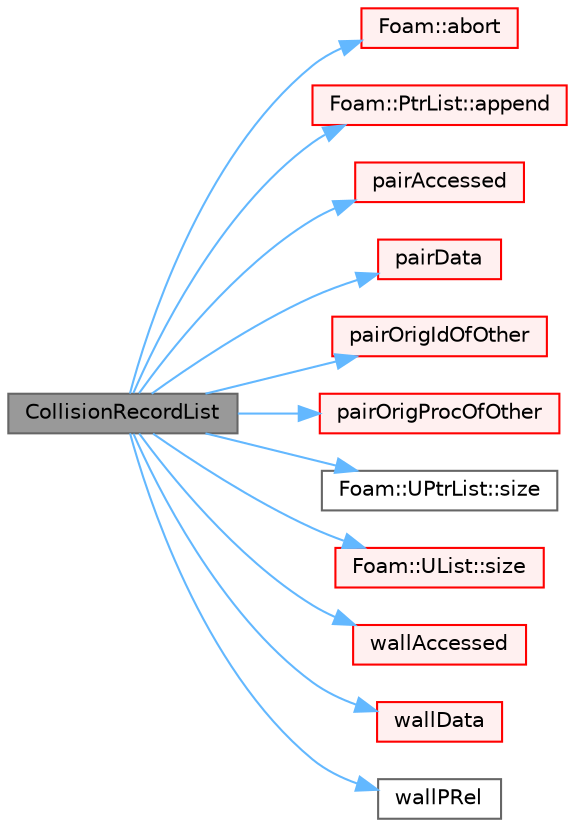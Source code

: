 digraph "CollisionRecordList"
{
 // LATEX_PDF_SIZE
  bgcolor="transparent";
  edge [fontname=Helvetica,fontsize=10,labelfontname=Helvetica,labelfontsize=10];
  node [fontname=Helvetica,fontsize=10,shape=box,height=0.2,width=0.4];
  rankdir="LR";
  Node1 [id="Node000001",label="CollisionRecordList",height=0.2,width=0.4,color="gray40", fillcolor="grey60", style="filled", fontcolor="black",tooltip=" "];
  Node1 -> Node2 [id="edge1_Node000001_Node000002",color="steelblue1",style="solid",tooltip=" "];
  Node2 [id="Node000002",label="Foam::abort",height=0.2,width=0.4,color="red", fillcolor="#FFF0F0", style="filled",URL="$namespaceFoam.html#aa346d711a4494a48e7c8aa9316f24263",tooltip=" "];
  Node1 -> Node4 [id="edge2_Node000001_Node000004",color="steelblue1",style="solid",tooltip=" "];
  Node4 [id="Node000004",label="Foam::PtrList::append",height=0.2,width=0.4,color="red", fillcolor="#FFF0F0", style="filled",URL="$classFoam_1_1PtrList.html#a9846c2ecbc3f323d5dc356dedb2c6cbd",tooltip=" "];
  Node1 -> Node8 [id="edge3_Node000001_Node000008",color="steelblue1",style="solid",tooltip=" "];
  Node8 [id="Node000008",label="pairAccessed",height=0.2,width=0.4,color="red", fillcolor="#FFF0F0", style="filled",URL="$classFoam_1_1CollisionRecordList.html#a4e760ae9824da0da8a597df76ca032bc",tooltip=" "];
  Node1 -> Node10 [id="edge4_Node000001_Node000010",color="steelblue1",style="solid",tooltip=" "];
  Node10 [id="Node000010",label="pairData",height=0.2,width=0.4,color="red", fillcolor="#FFF0F0", style="filled",URL="$classFoam_1_1CollisionRecordList.html#a97829913e13b9c25c94fa3f88388db5b",tooltip=" "];
  Node1 -> Node11 [id="edge5_Node000001_Node000011",color="steelblue1",style="solid",tooltip=" "];
  Node11 [id="Node000011",label="pairOrigIdOfOther",height=0.2,width=0.4,color="red", fillcolor="#FFF0F0", style="filled",URL="$classFoam_1_1CollisionRecordList.html#a4f5876cc5e164414b901ae87f07f4c01",tooltip=" "];
  Node1 -> Node12 [id="edge6_Node000001_Node000012",color="steelblue1",style="solid",tooltip=" "];
  Node12 [id="Node000012",label="pairOrigProcOfOther",height=0.2,width=0.4,color="red", fillcolor="#FFF0F0", style="filled",URL="$classFoam_1_1CollisionRecordList.html#acfd34bb527ca69a92446d602874a7567",tooltip=" "];
  Node1 -> Node13 [id="edge7_Node000001_Node000013",color="steelblue1",style="solid",tooltip=" "];
  Node13 [id="Node000013",label="Foam::UPtrList::size",height=0.2,width=0.4,color="grey40", fillcolor="white", style="filled",URL="$classFoam_1_1UPtrList.html#a95603446b248fe1ecf5dc59bcc2eaff0",tooltip=" "];
  Node1 -> Node14 [id="edge8_Node000001_Node000014",color="steelblue1",style="solid",tooltip=" "];
  Node14 [id="Node000014",label="Foam::UList::size",height=0.2,width=0.4,color="red", fillcolor="#FFF0F0", style="filled",URL="$classFoam_1_1UList.html#ac1fc1d9dab324bb1b8452c7aa4813026",tooltip=" "];
  Node1 -> Node16 [id="edge9_Node000001_Node000016",color="steelblue1",style="solid",tooltip=" "];
  Node16 [id="Node000016",label="wallAccessed",height=0.2,width=0.4,color="red", fillcolor="#FFF0F0", style="filled",URL="$classFoam_1_1CollisionRecordList.html#aaa0ec8981c0da4ac292d6b2aff34272e",tooltip=" "];
  Node1 -> Node17 [id="edge10_Node000001_Node000017",color="steelblue1",style="solid",tooltip=" "];
  Node17 [id="Node000017",label="wallData",height=0.2,width=0.4,color="red", fillcolor="#FFF0F0", style="filled",URL="$classFoam_1_1CollisionRecordList.html#a8f0e7f0318246685fd0240df6a31b8cf",tooltip=" "];
  Node1 -> Node18 [id="edge11_Node000001_Node000018",color="steelblue1",style="solid",tooltip=" "];
  Node18 [id="Node000018",label="wallPRel",height=0.2,width=0.4,color="grey40", fillcolor="white", style="filled",URL="$classFoam_1_1CollisionRecordList.html#a5602f766574d789a50764399bb279633",tooltip=" "];
}
